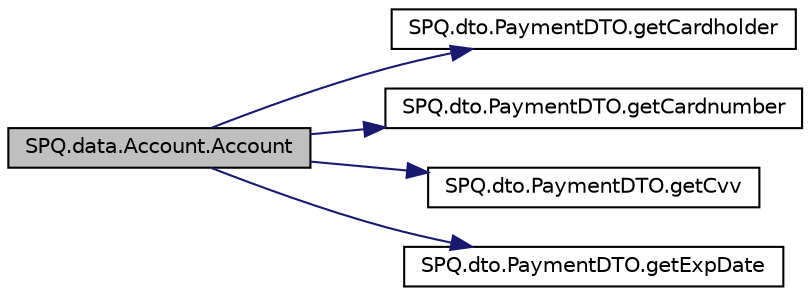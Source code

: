 digraph "SPQ.data.Account.Account"
{
  edge [fontname="Helvetica",fontsize="10",labelfontname="Helvetica",labelfontsize="10"];
  node [fontname="Helvetica",fontsize="10",shape=record];
  rankdir="LR";
  Node2 [label="SPQ.data.Account.Account",height=0.2,width=0.4,color="black", fillcolor="grey75", style="filled", fontcolor="black"];
  Node2 -> Node3 [color="midnightblue",fontsize="10",style="solid",fontname="Helvetica"];
  Node3 [label="SPQ.dto.PaymentDTO.getCardholder",height=0.2,width=0.4,color="black", fillcolor="white", style="filled",URL="$class_s_p_q_1_1dto_1_1_payment_d_t_o.html#ac4812465bc4dd874aad6269fe8486e0b"];
  Node2 -> Node4 [color="midnightblue",fontsize="10",style="solid",fontname="Helvetica"];
  Node4 [label="SPQ.dto.PaymentDTO.getCardnumber",height=0.2,width=0.4,color="black", fillcolor="white", style="filled",URL="$class_s_p_q_1_1dto_1_1_payment_d_t_o.html#ac2a8a2ab315f3027f25780a84da0b824"];
  Node2 -> Node5 [color="midnightblue",fontsize="10",style="solid",fontname="Helvetica"];
  Node5 [label="SPQ.dto.PaymentDTO.getCvv",height=0.2,width=0.4,color="black", fillcolor="white", style="filled",URL="$class_s_p_q_1_1dto_1_1_payment_d_t_o.html#a64fb9df59333fcc2a0c8bea48024354d"];
  Node2 -> Node6 [color="midnightblue",fontsize="10",style="solid",fontname="Helvetica"];
  Node6 [label="SPQ.dto.PaymentDTO.getExpDate",height=0.2,width=0.4,color="black", fillcolor="white", style="filled",URL="$class_s_p_q_1_1dto_1_1_payment_d_t_o.html#aa91402a8c96a306fcf125973e4f35912"];
}
